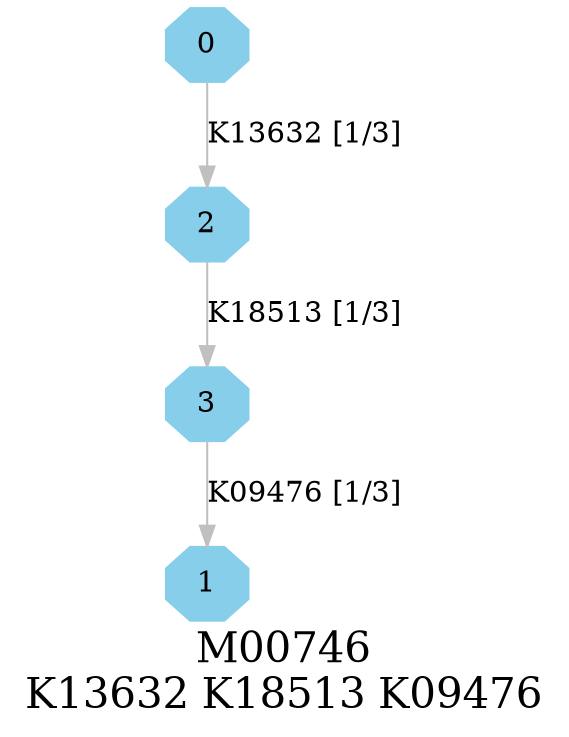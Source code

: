 digraph G {
graph [label="M00746
K13632 K18513 K09476",fontsize=20];
node [shape=box,style=filled];
edge [len=3,color=grey];
{node [width=.3,height=.3,shape=octagon,style=filled,color=skyblue] 0 1 2 3 }
0 -> 2 [label="K13632 [1/3]"];
2 -> 3 [label="K18513 [1/3]"];
3 -> 1 [label="K09476 [1/3]"];
}
